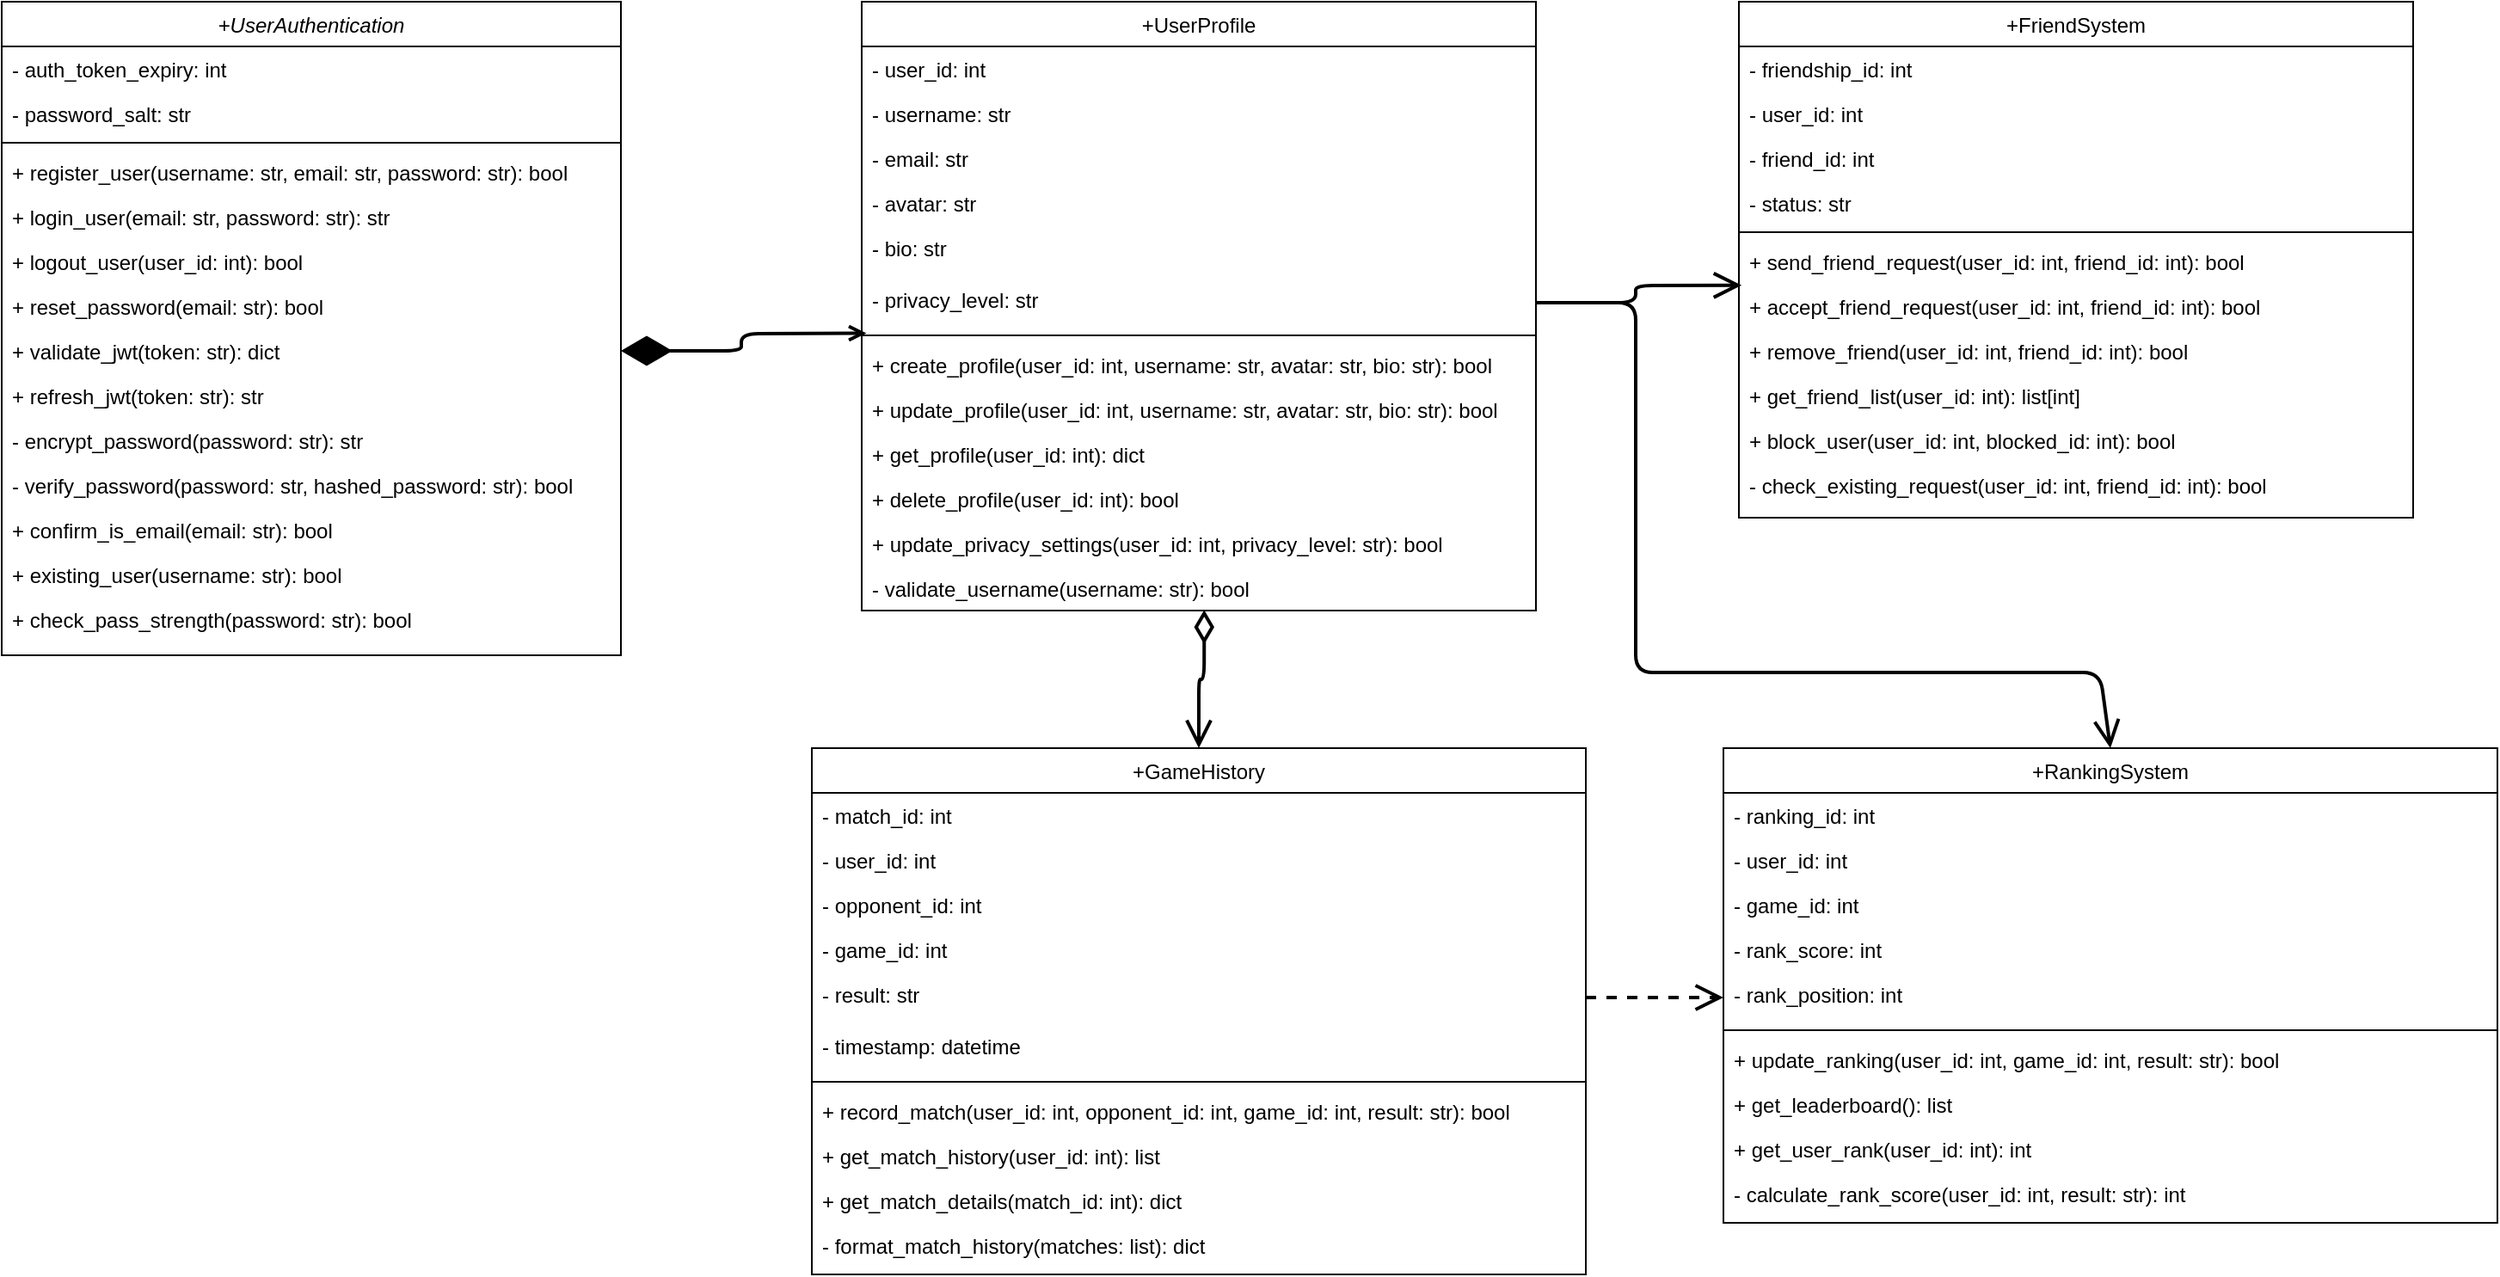 <mxfile version="26.0.16">
  <diagram id="C5RBs43oDa-KdzZeNtuy" name="Page-1">
    <mxGraphModel dx="1042" dy="613" grid="1" gridSize="10" guides="1" tooltips="1" connect="1" arrows="1" fold="1" page="1" pageScale="1" pageWidth="827" pageHeight="1169" math="0" shadow="0">
      <root>
        <mxCell id="WIyWlLk6GJQsqaUBKTNV-0" />
        <mxCell id="WIyWlLk6GJQsqaUBKTNV-1" parent="WIyWlLk6GJQsqaUBKTNV-0" />
        <mxCell id="zkfFHV4jXpPFQw0GAbJ--0" value="+UserAuthentication" style="swimlane;fontStyle=2;align=center;verticalAlign=top;childLayout=stackLayout;horizontal=1;startSize=26;horizontalStack=0;resizeParent=1;resizeLast=0;collapsible=1;marginBottom=0;rounded=0;shadow=0;strokeWidth=1;" parent="WIyWlLk6GJQsqaUBKTNV-1" vertex="1">
          <mxGeometry x="20" y="40" width="360" height="380" as="geometry">
            <mxRectangle x="230" y="140" width="160" height="26" as="alternateBounds" />
          </mxGeometry>
        </mxCell>
        <mxCell id="zkfFHV4jXpPFQw0GAbJ--1" value="- auth_token_expiry: int" style="text;align=left;verticalAlign=top;spacingLeft=4;spacingRight=4;overflow=hidden;rotatable=0;points=[[0,0.5],[1,0.5]];portConstraint=eastwest;" parent="zkfFHV4jXpPFQw0GAbJ--0" vertex="1">
          <mxGeometry y="26" width="360" height="26" as="geometry" />
        </mxCell>
        <mxCell id="zkfFHV4jXpPFQw0GAbJ--2" value="- password_salt: str" style="text;align=left;verticalAlign=top;spacingLeft=4;spacingRight=4;overflow=hidden;rotatable=0;points=[[0,0.5],[1,0.5]];portConstraint=eastwest;rounded=0;shadow=0;html=0;" parent="zkfFHV4jXpPFQw0GAbJ--0" vertex="1">
          <mxGeometry y="52" width="360" height="26" as="geometry" />
        </mxCell>
        <mxCell id="zkfFHV4jXpPFQw0GAbJ--4" value="" style="line;html=1;strokeWidth=1;align=left;verticalAlign=middle;spacingTop=-1;spacingLeft=3;spacingRight=3;rotatable=0;labelPosition=right;points=[];portConstraint=eastwest;" parent="zkfFHV4jXpPFQw0GAbJ--0" vertex="1">
          <mxGeometry y="78" width="360" height="8" as="geometry" />
        </mxCell>
        <mxCell id="zkfFHV4jXpPFQw0GAbJ--5" value="+ register_user(username: str, email: str, password: str): bool" style="text;align=left;verticalAlign=top;spacingLeft=4;spacingRight=4;overflow=hidden;rotatable=0;points=[[0,0.5],[1,0.5]];portConstraint=eastwest;" parent="zkfFHV4jXpPFQw0GAbJ--0" vertex="1">
          <mxGeometry y="86" width="360" height="26" as="geometry" />
        </mxCell>
        <mxCell id="rlQCvOb7wK49Swuap4eT-0" value="+ login_user(email: str, password: str): str" style="text;align=left;verticalAlign=top;spacingLeft=4;spacingRight=4;overflow=hidden;rotatable=0;points=[[0,0.5],[1,0.5]];portConstraint=eastwest;" vertex="1" parent="zkfFHV4jXpPFQw0GAbJ--0">
          <mxGeometry y="112" width="360" height="26" as="geometry" />
        </mxCell>
        <mxCell id="rlQCvOb7wK49Swuap4eT-7" value="+ logout_user(user_id: int): bool" style="text;align=left;verticalAlign=top;spacingLeft=4;spacingRight=4;overflow=hidden;rotatable=0;points=[[0,0.5],[1,0.5]];portConstraint=eastwest;" vertex="1" parent="zkfFHV4jXpPFQw0GAbJ--0">
          <mxGeometry y="138" width="360" height="26" as="geometry" />
        </mxCell>
        <mxCell id="rlQCvOb7wK49Swuap4eT-8" value="+ reset_password(email: str): bool" style="text;align=left;verticalAlign=top;spacingLeft=4;spacingRight=4;overflow=hidden;rotatable=0;points=[[0,0.5],[1,0.5]];portConstraint=eastwest;" vertex="1" parent="zkfFHV4jXpPFQw0GAbJ--0">
          <mxGeometry y="164" width="360" height="26" as="geometry" />
        </mxCell>
        <mxCell id="rlQCvOb7wK49Swuap4eT-9" value="+ validate_jwt(token: str): dict" style="text;align=left;verticalAlign=top;spacingLeft=4;spacingRight=4;overflow=hidden;rotatable=0;points=[[0,0.5],[1,0.5]];portConstraint=eastwest;" vertex="1" parent="zkfFHV4jXpPFQw0GAbJ--0">
          <mxGeometry y="190" width="360" height="26" as="geometry" />
        </mxCell>
        <mxCell id="rlQCvOb7wK49Swuap4eT-10" value="+ refresh_jwt(token: str): str" style="text;align=left;verticalAlign=top;spacingLeft=4;spacingRight=4;overflow=hidden;rotatable=0;points=[[0,0.5],[1,0.5]];portConstraint=eastwest;" vertex="1" parent="zkfFHV4jXpPFQw0GAbJ--0">
          <mxGeometry y="216" width="360" height="26" as="geometry" />
        </mxCell>
        <mxCell id="rlQCvOb7wK49Swuap4eT-11" value="- encrypt_password(password: str): str" style="text;align=left;verticalAlign=top;spacingLeft=4;spacingRight=4;overflow=hidden;rotatable=0;points=[[0,0.5],[1,0.5]];portConstraint=eastwest;" vertex="1" parent="zkfFHV4jXpPFQw0GAbJ--0">
          <mxGeometry y="242" width="360" height="26" as="geometry" />
        </mxCell>
        <mxCell id="rlQCvOb7wK49Swuap4eT-12" value="- verify_password(password: str, hashed_password: str): bool" style="text;align=left;verticalAlign=top;spacingLeft=4;spacingRight=4;overflow=hidden;rotatable=0;points=[[0,0.5],[1,0.5]];portConstraint=eastwest;" vertex="1" parent="zkfFHV4jXpPFQw0GAbJ--0">
          <mxGeometry y="268" width="360" height="26" as="geometry" />
        </mxCell>
        <mxCell id="rlQCvOb7wK49Swuap4eT-13" value="+ confirm_is_email(email: str): bool" style="text;align=left;verticalAlign=top;spacingLeft=4;spacingRight=4;overflow=hidden;rotatable=0;points=[[0,0.5],[1,0.5]];portConstraint=eastwest;" vertex="1" parent="zkfFHV4jXpPFQw0GAbJ--0">
          <mxGeometry y="294" width="360" height="26" as="geometry" />
        </mxCell>
        <mxCell id="rlQCvOb7wK49Swuap4eT-14" value="+ existing_user(username: str): bool" style="text;align=left;verticalAlign=top;spacingLeft=4;spacingRight=4;overflow=hidden;rotatable=0;points=[[0,0.5],[1,0.5]];portConstraint=eastwest;" vertex="1" parent="zkfFHV4jXpPFQw0GAbJ--0">
          <mxGeometry y="320" width="360" height="26" as="geometry" />
        </mxCell>
        <mxCell id="rlQCvOb7wK49Swuap4eT-15" value="+ check_pass_strength(password: str): bool" style="text;align=left;verticalAlign=top;spacingLeft=4;spacingRight=4;overflow=hidden;rotatable=0;points=[[0,0.5],[1,0.5]];portConstraint=eastwest;" vertex="1" parent="zkfFHV4jXpPFQw0GAbJ--0">
          <mxGeometry y="346" width="360" height="26" as="geometry" />
        </mxCell>
        <mxCell id="zkfFHV4jXpPFQw0GAbJ--17" value="+UserProfile" style="swimlane;fontStyle=0;align=center;verticalAlign=top;childLayout=stackLayout;horizontal=1;startSize=26;horizontalStack=0;resizeParent=1;resizeLast=0;collapsible=1;marginBottom=0;rounded=0;shadow=0;strokeWidth=1;" parent="WIyWlLk6GJQsqaUBKTNV-1" vertex="1">
          <mxGeometry x="520" y="40" width="392" height="354" as="geometry">
            <mxRectangle x="508" y="120" width="160" height="26" as="alternateBounds" />
          </mxGeometry>
        </mxCell>
        <mxCell id="zkfFHV4jXpPFQw0GAbJ--18" value="- user_id: int" style="text;align=left;verticalAlign=top;spacingLeft=4;spacingRight=4;overflow=hidden;rotatable=0;points=[[0,0.5],[1,0.5]];portConstraint=eastwest;" parent="zkfFHV4jXpPFQw0GAbJ--17" vertex="1">
          <mxGeometry y="26" width="392" height="26" as="geometry" />
        </mxCell>
        <mxCell id="zkfFHV4jXpPFQw0GAbJ--19" value="- username: str" style="text;align=left;verticalAlign=top;spacingLeft=4;spacingRight=4;overflow=hidden;rotatable=0;points=[[0,0.5],[1,0.5]];portConstraint=eastwest;rounded=0;shadow=0;html=0;" parent="zkfFHV4jXpPFQw0GAbJ--17" vertex="1">
          <mxGeometry y="52" width="392" height="26" as="geometry" />
        </mxCell>
        <mxCell id="zkfFHV4jXpPFQw0GAbJ--20" value="- email: str" style="text;align=left;verticalAlign=top;spacingLeft=4;spacingRight=4;overflow=hidden;rotatable=0;points=[[0,0.5],[1,0.5]];portConstraint=eastwest;rounded=0;shadow=0;html=0;" parent="zkfFHV4jXpPFQw0GAbJ--17" vertex="1">
          <mxGeometry y="78" width="392" height="26" as="geometry" />
        </mxCell>
        <mxCell id="zkfFHV4jXpPFQw0GAbJ--21" value="- avatar: str" style="text;align=left;verticalAlign=top;spacingLeft=4;spacingRight=4;overflow=hidden;rotatable=0;points=[[0,0.5],[1,0.5]];portConstraint=eastwest;rounded=0;shadow=0;html=0;" parent="zkfFHV4jXpPFQw0GAbJ--17" vertex="1">
          <mxGeometry y="104" width="392" height="26" as="geometry" />
        </mxCell>
        <mxCell id="zkfFHV4jXpPFQw0GAbJ--22" value="- bio: str" style="text;align=left;verticalAlign=top;spacingLeft=4;spacingRight=4;overflow=hidden;rotatable=0;points=[[0,0.5],[1,0.5]];portConstraint=eastwest;rounded=0;shadow=0;html=0;" parent="zkfFHV4jXpPFQw0GAbJ--17" vertex="1">
          <mxGeometry y="130" width="392" height="30" as="geometry" />
        </mxCell>
        <mxCell id="rlQCvOb7wK49Swuap4eT-19" value="- privacy_level: str" style="text;align=left;verticalAlign=top;spacingLeft=4;spacingRight=4;overflow=hidden;rotatable=0;points=[[0,0.5],[1,0.5]];portConstraint=eastwest;rounded=0;shadow=0;html=0;" vertex="1" parent="zkfFHV4jXpPFQw0GAbJ--17">
          <mxGeometry y="160" width="392" height="30" as="geometry" />
        </mxCell>
        <mxCell id="zkfFHV4jXpPFQw0GAbJ--23" value="" style="line;html=1;strokeWidth=1;align=left;verticalAlign=middle;spacingTop=-1;spacingLeft=3;spacingRight=3;rotatable=0;labelPosition=right;points=[];portConstraint=eastwest;" parent="zkfFHV4jXpPFQw0GAbJ--17" vertex="1">
          <mxGeometry y="190" width="392" height="8" as="geometry" />
        </mxCell>
        <mxCell id="zkfFHV4jXpPFQw0GAbJ--24" value="+ create_profile(user_id: int, username: str, avatar: str, bio: str): bool" style="text;align=left;verticalAlign=top;spacingLeft=4;spacingRight=4;overflow=hidden;rotatable=0;points=[[0,0.5],[1,0.5]];portConstraint=eastwest;" parent="zkfFHV4jXpPFQw0GAbJ--17" vertex="1">
          <mxGeometry y="198" width="392" height="26" as="geometry" />
        </mxCell>
        <mxCell id="zkfFHV4jXpPFQw0GAbJ--25" value="+ update_profile(user_id: int, username: str, avatar: str, bio: str): bool" style="text;align=left;verticalAlign=top;spacingLeft=4;spacingRight=4;overflow=hidden;rotatable=0;points=[[0,0.5],[1,0.5]];portConstraint=eastwest;" parent="zkfFHV4jXpPFQw0GAbJ--17" vertex="1">
          <mxGeometry y="224" width="392" height="26" as="geometry" />
        </mxCell>
        <mxCell id="rlQCvOb7wK49Swuap4eT-20" value="+ get_profile(user_id: int): dict" style="text;align=left;verticalAlign=top;spacingLeft=4;spacingRight=4;overflow=hidden;rotatable=0;points=[[0,0.5],[1,0.5]];portConstraint=eastwest;" vertex="1" parent="zkfFHV4jXpPFQw0GAbJ--17">
          <mxGeometry y="250" width="392" height="26" as="geometry" />
        </mxCell>
        <mxCell id="rlQCvOb7wK49Swuap4eT-21" value="+ delete_profile(user_id: int): bool" style="text;align=left;verticalAlign=top;spacingLeft=4;spacingRight=4;overflow=hidden;rotatable=0;points=[[0,0.5],[1,0.5]];portConstraint=eastwest;" vertex="1" parent="zkfFHV4jXpPFQw0GAbJ--17">
          <mxGeometry y="276" width="392" height="26" as="geometry" />
        </mxCell>
        <mxCell id="rlQCvOb7wK49Swuap4eT-22" value="+ update_privacy_settings(user_id: int, privacy_level: str): bool" style="text;align=left;verticalAlign=top;spacingLeft=4;spacingRight=4;overflow=hidden;rotatable=0;points=[[0,0.5],[1,0.5]];portConstraint=eastwest;" vertex="1" parent="zkfFHV4jXpPFQw0GAbJ--17">
          <mxGeometry y="302" width="392" height="26" as="geometry" />
        </mxCell>
        <mxCell id="rlQCvOb7wK49Swuap4eT-42" value="- validate_username(username: str): bool " style="text;align=left;verticalAlign=top;spacingLeft=4;spacingRight=4;overflow=hidden;rotatable=0;points=[[0,0.5],[1,0.5]];portConstraint=eastwest;" vertex="1" parent="zkfFHV4jXpPFQw0GAbJ--17">
          <mxGeometry y="328" width="392" height="26" as="geometry" />
        </mxCell>
        <mxCell id="rlQCvOb7wK49Swuap4eT-26" value="" style="endArrow=diamondThin;endFill=1;endSize=24;html=1;rounded=1;entryX=1;entryY=0.5;entryDx=0;entryDy=0;exitX=0.007;exitY=0.342;exitDx=0;exitDy=0;startArrow=open;startFill=0;curved=0;strokeWidth=2;exitPerimeter=0;" edge="1" parent="WIyWlLk6GJQsqaUBKTNV-1" source="zkfFHV4jXpPFQw0GAbJ--23" target="rlQCvOb7wK49Swuap4eT-9">
          <mxGeometry width="160" relative="1" as="geometry">
            <mxPoint x="470" y="230" as="sourcePoint" />
            <mxPoint x="510" y="320" as="targetPoint" />
            <Array as="points">
              <mxPoint x="450" y="233" />
              <mxPoint x="450" y="243" />
            </Array>
          </mxGeometry>
        </mxCell>
        <mxCell id="rlQCvOb7wK49Swuap4eT-29" value="+FriendSystem" style="swimlane;fontStyle=0;align=center;verticalAlign=top;childLayout=stackLayout;horizontal=1;startSize=26;horizontalStack=0;resizeParent=1;resizeLast=0;collapsible=1;marginBottom=0;rounded=0;shadow=0;strokeWidth=1;" vertex="1" parent="WIyWlLk6GJQsqaUBKTNV-1">
          <mxGeometry x="1030" y="40" width="392" height="300" as="geometry">
            <mxRectangle x="508" y="120" width="160" height="26" as="alternateBounds" />
          </mxGeometry>
        </mxCell>
        <mxCell id="rlQCvOb7wK49Swuap4eT-30" value="- friendship_id: int" style="text;align=left;verticalAlign=top;spacingLeft=4;spacingRight=4;overflow=hidden;rotatable=0;points=[[0,0.5],[1,0.5]];portConstraint=eastwest;" vertex="1" parent="rlQCvOb7wK49Swuap4eT-29">
          <mxGeometry y="26" width="392" height="26" as="geometry" />
        </mxCell>
        <mxCell id="rlQCvOb7wK49Swuap4eT-31" value="- user_id: int" style="text;align=left;verticalAlign=top;spacingLeft=4;spacingRight=4;overflow=hidden;rotatable=0;points=[[0,0.5],[1,0.5]];portConstraint=eastwest;rounded=0;shadow=0;html=0;" vertex="1" parent="rlQCvOb7wK49Swuap4eT-29">
          <mxGeometry y="52" width="392" height="26" as="geometry" />
        </mxCell>
        <mxCell id="rlQCvOb7wK49Swuap4eT-32" value="- friend_id: int" style="text;align=left;verticalAlign=top;spacingLeft=4;spacingRight=4;overflow=hidden;rotatable=0;points=[[0,0.5],[1,0.5]];portConstraint=eastwest;rounded=0;shadow=0;html=0;" vertex="1" parent="rlQCvOb7wK49Swuap4eT-29">
          <mxGeometry y="78" width="392" height="26" as="geometry" />
        </mxCell>
        <mxCell id="rlQCvOb7wK49Swuap4eT-33" value="- status: str" style="text;align=left;verticalAlign=top;spacingLeft=4;spacingRight=4;overflow=hidden;rotatable=0;points=[[0,0.5],[1,0.5]];portConstraint=eastwest;rounded=0;shadow=0;html=0;" vertex="1" parent="rlQCvOb7wK49Swuap4eT-29">
          <mxGeometry y="104" width="392" height="26" as="geometry" />
        </mxCell>
        <mxCell id="rlQCvOb7wK49Swuap4eT-36" value="" style="line;html=1;strokeWidth=1;align=left;verticalAlign=middle;spacingTop=-1;spacingLeft=3;spacingRight=3;rotatable=0;labelPosition=right;points=[];portConstraint=eastwest;" vertex="1" parent="rlQCvOb7wK49Swuap4eT-29">
          <mxGeometry y="130" width="392" height="8" as="geometry" />
        </mxCell>
        <mxCell id="rlQCvOb7wK49Swuap4eT-37" value="+ send_friend_request(user_id: int, friend_id: int): bool" style="text;align=left;verticalAlign=top;spacingLeft=4;spacingRight=4;overflow=hidden;rotatable=0;points=[[0,0.5],[1,0.5]];portConstraint=eastwest;" vertex="1" parent="rlQCvOb7wK49Swuap4eT-29">
          <mxGeometry y="138" width="392" height="26" as="geometry" />
        </mxCell>
        <mxCell id="rlQCvOb7wK49Swuap4eT-38" value="+ accept_friend_request(user_id: int, friend_id: int): bool" style="text;align=left;verticalAlign=top;spacingLeft=4;spacingRight=4;overflow=hidden;rotatable=0;points=[[0,0.5],[1,0.5]];portConstraint=eastwest;" vertex="1" parent="rlQCvOb7wK49Swuap4eT-29">
          <mxGeometry y="164" width="392" height="26" as="geometry" />
        </mxCell>
        <mxCell id="rlQCvOb7wK49Swuap4eT-39" value="+ remove_friend(user_id: int, friend_id: int): bool" style="text;align=left;verticalAlign=top;spacingLeft=4;spacingRight=4;overflow=hidden;rotatable=0;points=[[0,0.5],[1,0.5]];portConstraint=eastwest;" vertex="1" parent="rlQCvOb7wK49Swuap4eT-29">
          <mxGeometry y="190" width="392" height="26" as="geometry" />
        </mxCell>
        <mxCell id="rlQCvOb7wK49Swuap4eT-40" value="+ get_friend_list(user_id: int): list[int]" style="text;align=left;verticalAlign=top;spacingLeft=4;spacingRight=4;overflow=hidden;rotatable=0;points=[[0,0.5],[1,0.5]];portConstraint=eastwest;" vertex="1" parent="rlQCvOb7wK49Swuap4eT-29">
          <mxGeometry y="216" width="392" height="26" as="geometry" />
        </mxCell>
        <mxCell id="rlQCvOb7wK49Swuap4eT-41" value="+ block_user(user_id: int, blocked_id: int): bool" style="text;align=left;verticalAlign=top;spacingLeft=4;spacingRight=4;overflow=hidden;rotatable=0;points=[[0,0.5],[1,0.5]];portConstraint=eastwest;" vertex="1" parent="rlQCvOb7wK49Swuap4eT-29">
          <mxGeometry y="242" width="392" height="26" as="geometry" />
        </mxCell>
        <mxCell id="rlQCvOb7wK49Swuap4eT-43" value="- check_existing_request(user_id: int, friend_id: int): bool" style="text;align=left;verticalAlign=top;spacingLeft=4;spacingRight=4;overflow=hidden;rotatable=0;points=[[0,0.5],[1,0.5]];portConstraint=eastwest;" vertex="1" parent="rlQCvOb7wK49Swuap4eT-29">
          <mxGeometry y="268" width="392" height="26" as="geometry" />
        </mxCell>
        <mxCell id="rlQCvOb7wK49Swuap4eT-44" value="" style="endArrow=open;endFill=1;endSize=12;html=1;rounded=1;exitX=1;exitY=0.5;exitDx=0;exitDy=0;entryX=0.004;entryY=1.035;entryDx=0;entryDy=0;strokeWidth=2;curved=0;entryPerimeter=0;" edge="1" parent="WIyWlLk6GJQsqaUBKTNV-1" source="rlQCvOb7wK49Swuap4eT-19" target="rlQCvOb7wK49Swuap4eT-37">
          <mxGeometry width="160" relative="1" as="geometry">
            <mxPoint x="1140" y="230" as="sourcePoint" />
            <mxPoint x="1300" y="230" as="targetPoint" />
            <Array as="points">
              <mxPoint x="970" y="215" />
              <mxPoint x="970" y="205" />
            </Array>
          </mxGeometry>
        </mxCell>
        <mxCell id="rlQCvOb7wK49Swuap4eT-79" value="+GameHistory" style="swimlane;fontStyle=0;align=center;verticalAlign=top;childLayout=stackLayout;horizontal=1;startSize=26;horizontalStack=0;resizeParent=1;resizeLast=0;collapsible=1;marginBottom=0;rounded=0;shadow=0;strokeWidth=1;" vertex="1" parent="WIyWlLk6GJQsqaUBKTNV-1">
          <mxGeometry x="491" y="474" width="450" height="306" as="geometry">
            <mxRectangle x="508" y="120" width="160" height="26" as="alternateBounds" />
          </mxGeometry>
        </mxCell>
        <mxCell id="rlQCvOb7wK49Swuap4eT-80" value="- match_id: int" style="text;align=left;verticalAlign=top;spacingLeft=4;spacingRight=4;overflow=hidden;rotatable=0;points=[[0,0.5],[1,0.5]];portConstraint=eastwest;" vertex="1" parent="rlQCvOb7wK49Swuap4eT-79">
          <mxGeometry y="26" width="450" height="26" as="geometry" />
        </mxCell>
        <mxCell id="rlQCvOb7wK49Swuap4eT-81" value="- user_id: int" style="text;align=left;verticalAlign=top;spacingLeft=4;spacingRight=4;overflow=hidden;rotatable=0;points=[[0,0.5],[1,0.5]];portConstraint=eastwest;rounded=0;shadow=0;html=0;" vertex="1" parent="rlQCvOb7wK49Swuap4eT-79">
          <mxGeometry y="52" width="450" height="26" as="geometry" />
        </mxCell>
        <mxCell id="rlQCvOb7wK49Swuap4eT-82" value="- opponent_id: int" style="text;align=left;verticalAlign=top;spacingLeft=4;spacingRight=4;overflow=hidden;rotatable=0;points=[[0,0.5],[1,0.5]];portConstraint=eastwest;rounded=0;shadow=0;html=0;" vertex="1" parent="rlQCvOb7wK49Swuap4eT-79">
          <mxGeometry y="78" width="450" height="26" as="geometry" />
        </mxCell>
        <mxCell id="rlQCvOb7wK49Swuap4eT-83" value="- game_id: int" style="text;align=left;verticalAlign=top;spacingLeft=4;spacingRight=4;overflow=hidden;rotatable=0;points=[[0,0.5],[1,0.5]];portConstraint=eastwest;rounded=0;shadow=0;html=0;" vertex="1" parent="rlQCvOb7wK49Swuap4eT-79">
          <mxGeometry y="104" width="450" height="26" as="geometry" />
        </mxCell>
        <mxCell id="rlQCvOb7wK49Swuap4eT-84" value="- result: str" style="text;align=left;verticalAlign=top;spacingLeft=4;spacingRight=4;overflow=hidden;rotatable=0;points=[[0,0.5],[1,0.5]];portConstraint=eastwest;rounded=0;shadow=0;html=0;" vertex="1" parent="rlQCvOb7wK49Swuap4eT-79">
          <mxGeometry y="130" width="450" height="30" as="geometry" />
        </mxCell>
        <mxCell id="rlQCvOb7wK49Swuap4eT-85" value="- timestamp: datetime" style="text;align=left;verticalAlign=top;spacingLeft=4;spacingRight=4;overflow=hidden;rotatable=0;points=[[0,0.5],[1,0.5]];portConstraint=eastwest;rounded=0;shadow=0;html=0;" vertex="1" parent="rlQCvOb7wK49Swuap4eT-79">
          <mxGeometry y="160" width="450" height="30" as="geometry" />
        </mxCell>
        <mxCell id="rlQCvOb7wK49Swuap4eT-86" value="" style="line;html=1;strokeWidth=1;align=left;verticalAlign=middle;spacingTop=-1;spacingLeft=3;spacingRight=3;rotatable=0;labelPosition=right;points=[];portConstraint=eastwest;" vertex="1" parent="rlQCvOb7wK49Swuap4eT-79">
          <mxGeometry y="190" width="450" height="8" as="geometry" />
        </mxCell>
        <mxCell id="rlQCvOb7wK49Swuap4eT-87" value="+ record_match(user_id: int, opponent_id: int, game_id: int, result: str): bool" style="text;align=left;verticalAlign=top;spacingLeft=4;spacingRight=4;overflow=hidden;rotatable=0;points=[[0,0.5],[1,0.5]];portConstraint=eastwest;" vertex="1" parent="rlQCvOb7wK49Swuap4eT-79">
          <mxGeometry y="198" width="450" height="26" as="geometry" />
        </mxCell>
        <mxCell id="rlQCvOb7wK49Swuap4eT-88" value="+ get_match_history(user_id: int): list" style="text;align=left;verticalAlign=top;spacingLeft=4;spacingRight=4;overflow=hidden;rotatable=0;points=[[0,0.5],[1,0.5]];portConstraint=eastwest;" vertex="1" parent="rlQCvOb7wK49Swuap4eT-79">
          <mxGeometry y="224" width="450" height="26" as="geometry" />
        </mxCell>
        <mxCell id="rlQCvOb7wK49Swuap4eT-89" value="+ get_match_details(match_id: int): dict" style="text;align=left;verticalAlign=top;spacingLeft=4;spacingRight=4;overflow=hidden;rotatable=0;points=[[0,0.5],[1,0.5]];portConstraint=eastwest;" vertex="1" parent="rlQCvOb7wK49Swuap4eT-79">
          <mxGeometry y="250" width="450" height="26" as="geometry" />
        </mxCell>
        <mxCell id="rlQCvOb7wK49Swuap4eT-90" value="- format_match_history(matches: list): dict " style="text;align=left;verticalAlign=top;spacingLeft=4;spacingRight=4;overflow=hidden;rotatable=0;points=[[0,0.5],[1,0.5]];portConstraint=eastwest;" vertex="1" parent="rlQCvOb7wK49Swuap4eT-79">
          <mxGeometry y="276" width="450" height="26" as="geometry" />
        </mxCell>
        <mxCell id="rlQCvOb7wK49Swuap4eT-95" value="+RankingSystem" style="swimlane;fontStyle=0;align=center;verticalAlign=top;childLayout=stackLayout;horizontal=1;startSize=26;horizontalStack=0;resizeParent=1;resizeLast=0;collapsible=1;marginBottom=0;rounded=0;shadow=0;strokeWidth=1;" vertex="1" parent="WIyWlLk6GJQsqaUBKTNV-1">
          <mxGeometry x="1021" y="474" width="450" height="276" as="geometry">
            <mxRectangle x="508" y="120" width="160" height="26" as="alternateBounds" />
          </mxGeometry>
        </mxCell>
        <mxCell id="rlQCvOb7wK49Swuap4eT-96" value="- ranking_id: int" style="text;align=left;verticalAlign=top;spacingLeft=4;spacingRight=4;overflow=hidden;rotatable=0;points=[[0,0.5],[1,0.5]];portConstraint=eastwest;" vertex="1" parent="rlQCvOb7wK49Swuap4eT-95">
          <mxGeometry y="26" width="450" height="26" as="geometry" />
        </mxCell>
        <mxCell id="rlQCvOb7wK49Swuap4eT-97" value="- user_id: int" style="text;align=left;verticalAlign=top;spacingLeft=4;spacingRight=4;overflow=hidden;rotatable=0;points=[[0,0.5],[1,0.5]];portConstraint=eastwest;rounded=0;shadow=0;html=0;" vertex="1" parent="rlQCvOb7wK49Swuap4eT-95">
          <mxGeometry y="52" width="450" height="26" as="geometry" />
        </mxCell>
        <mxCell id="rlQCvOb7wK49Swuap4eT-98" value="- game_id: int" style="text;align=left;verticalAlign=top;spacingLeft=4;spacingRight=4;overflow=hidden;rotatable=0;points=[[0,0.5],[1,0.5]];portConstraint=eastwest;rounded=0;shadow=0;html=0;" vertex="1" parent="rlQCvOb7wK49Swuap4eT-95">
          <mxGeometry y="78" width="450" height="26" as="geometry" />
        </mxCell>
        <mxCell id="rlQCvOb7wK49Swuap4eT-99" value="- rank_score: int" style="text;align=left;verticalAlign=top;spacingLeft=4;spacingRight=4;overflow=hidden;rotatable=0;points=[[0,0.5],[1,0.5]];portConstraint=eastwest;rounded=0;shadow=0;html=0;" vertex="1" parent="rlQCvOb7wK49Swuap4eT-95">
          <mxGeometry y="104" width="450" height="26" as="geometry" />
        </mxCell>
        <mxCell id="rlQCvOb7wK49Swuap4eT-100" value="- rank_position: int" style="text;align=left;verticalAlign=top;spacingLeft=4;spacingRight=4;overflow=hidden;rotatable=0;points=[[0,0.5],[1,0.5]];portConstraint=eastwest;rounded=0;shadow=0;html=0;" vertex="1" parent="rlQCvOb7wK49Swuap4eT-95">
          <mxGeometry y="130" width="450" height="30" as="geometry" />
        </mxCell>
        <mxCell id="rlQCvOb7wK49Swuap4eT-102" value="" style="line;html=1;strokeWidth=1;align=left;verticalAlign=middle;spacingTop=-1;spacingLeft=3;spacingRight=3;rotatable=0;labelPosition=right;points=[];portConstraint=eastwest;" vertex="1" parent="rlQCvOb7wK49Swuap4eT-95">
          <mxGeometry y="160" width="450" height="8" as="geometry" />
        </mxCell>
        <mxCell id="rlQCvOb7wK49Swuap4eT-103" value="+ update_ranking(user_id: int, game_id: int, result: str): bool" style="text;align=left;verticalAlign=top;spacingLeft=4;spacingRight=4;overflow=hidden;rotatable=0;points=[[0,0.5],[1,0.5]];portConstraint=eastwest;" vertex="1" parent="rlQCvOb7wK49Swuap4eT-95">
          <mxGeometry y="168" width="450" height="26" as="geometry" />
        </mxCell>
        <mxCell id="rlQCvOb7wK49Swuap4eT-104" value="+ get_leaderboard(): list" style="text;align=left;verticalAlign=top;spacingLeft=4;spacingRight=4;overflow=hidden;rotatable=0;points=[[0,0.5],[1,0.5]];portConstraint=eastwest;" vertex="1" parent="rlQCvOb7wK49Swuap4eT-95">
          <mxGeometry y="194" width="450" height="26" as="geometry" />
        </mxCell>
        <mxCell id="rlQCvOb7wK49Swuap4eT-105" value="+ get_user_rank(user_id: int): int " style="text;align=left;verticalAlign=top;spacingLeft=4;spacingRight=4;overflow=hidden;rotatable=0;points=[[0,0.5],[1,0.5]];portConstraint=eastwest;" vertex="1" parent="rlQCvOb7wK49Swuap4eT-95">
          <mxGeometry y="220" width="450" height="26" as="geometry" />
        </mxCell>
        <mxCell id="rlQCvOb7wK49Swuap4eT-106" value="- calculate_rank_score(user_id: int, result: str): int  " style="text;align=left;verticalAlign=top;spacingLeft=4;spacingRight=4;overflow=hidden;rotatable=0;points=[[0,0.5],[1,0.5]];portConstraint=eastwest;" vertex="1" parent="rlQCvOb7wK49Swuap4eT-95">
          <mxGeometry y="246" width="450" height="26" as="geometry" />
        </mxCell>
        <mxCell id="rlQCvOb7wK49Swuap4eT-108" value="" style="endArrow=open;endFill=1;endSize=12;html=1;rounded=1;exitX=1;exitY=0.5;exitDx=0;exitDy=0;entryX=0;entryY=0.5;entryDx=0;entryDy=0;strokeWidth=2;curved=0;dashed=1;" edge="1" parent="WIyWlLk6GJQsqaUBKTNV-1" source="rlQCvOb7wK49Swuap4eT-84" target="rlQCvOb7wK49Swuap4eT-100">
          <mxGeometry width="160" relative="1" as="geometry">
            <mxPoint x="727" y="403" as="sourcePoint" />
            <mxPoint x="726" y="484" as="targetPoint" />
            <Array as="points" />
          </mxGeometry>
        </mxCell>
        <mxCell id="rlQCvOb7wK49Swuap4eT-109" value="" style="endArrow=open;endFill=1;endSize=12;html=1;rounded=1;exitX=1;exitY=0.5;exitDx=0;exitDy=0;strokeWidth=2;curved=0;entryX=0.5;entryY=0;entryDx=0;entryDy=0;" edge="1" parent="WIyWlLk6GJQsqaUBKTNV-1" source="rlQCvOb7wK49Swuap4eT-19" target="rlQCvOb7wK49Swuap4eT-95">
          <mxGeometry width="160" relative="1" as="geometry">
            <mxPoint x="922" y="225" as="sourcePoint" />
            <mxPoint x="1240" y="470" as="targetPoint" />
            <Array as="points">
              <mxPoint x="970" y="215" />
              <mxPoint x="970" y="430" />
              <mxPoint x="1240" y="430" />
            </Array>
          </mxGeometry>
        </mxCell>
        <mxCell id="rlQCvOb7wK49Swuap4eT-110" value="" style="endArrow=open;html=1;endSize=12;startArrow=diamondThin;startSize=14;startFill=0;edgeStyle=orthogonalEdgeStyle;align=left;verticalAlign=bottom;rounded=1;strokeWidth=2;exitX=0.508;exitY=0.987;exitDx=0;exitDy=0;exitPerimeter=0;entryX=0.5;entryY=0;entryDx=0;entryDy=0;curved=0;" edge="1" parent="WIyWlLk6GJQsqaUBKTNV-1" source="rlQCvOb7wK49Swuap4eT-42" target="rlQCvOb7wK49Swuap4eT-79">
          <mxGeometry x="-1" y="3" relative="1" as="geometry">
            <mxPoint x="680" y="440" as="sourcePoint" />
            <mxPoint x="840" y="440" as="targetPoint" />
          </mxGeometry>
        </mxCell>
      </root>
    </mxGraphModel>
  </diagram>
</mxfile>
